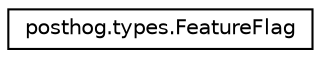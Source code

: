 digraph "Graphical Class Hierarchy"
{
 // LATEX_PDF_SIZE
  edge [fontname="Helvetica",fontsize="10",labelfontname="Helvetica",labelfontsize="10"];
  node [fontname="Helvetica",fontsize="10",shape=record];
  rankdir="LR";
  Node0 [label="posthog.types.FeatureFlag",height=0.2,width=0.4,color="black", fillcolor="white", style="filled",URL="$classposthog_1_1types_1_1FeatureFlag.html",tooltip=" "];
}
